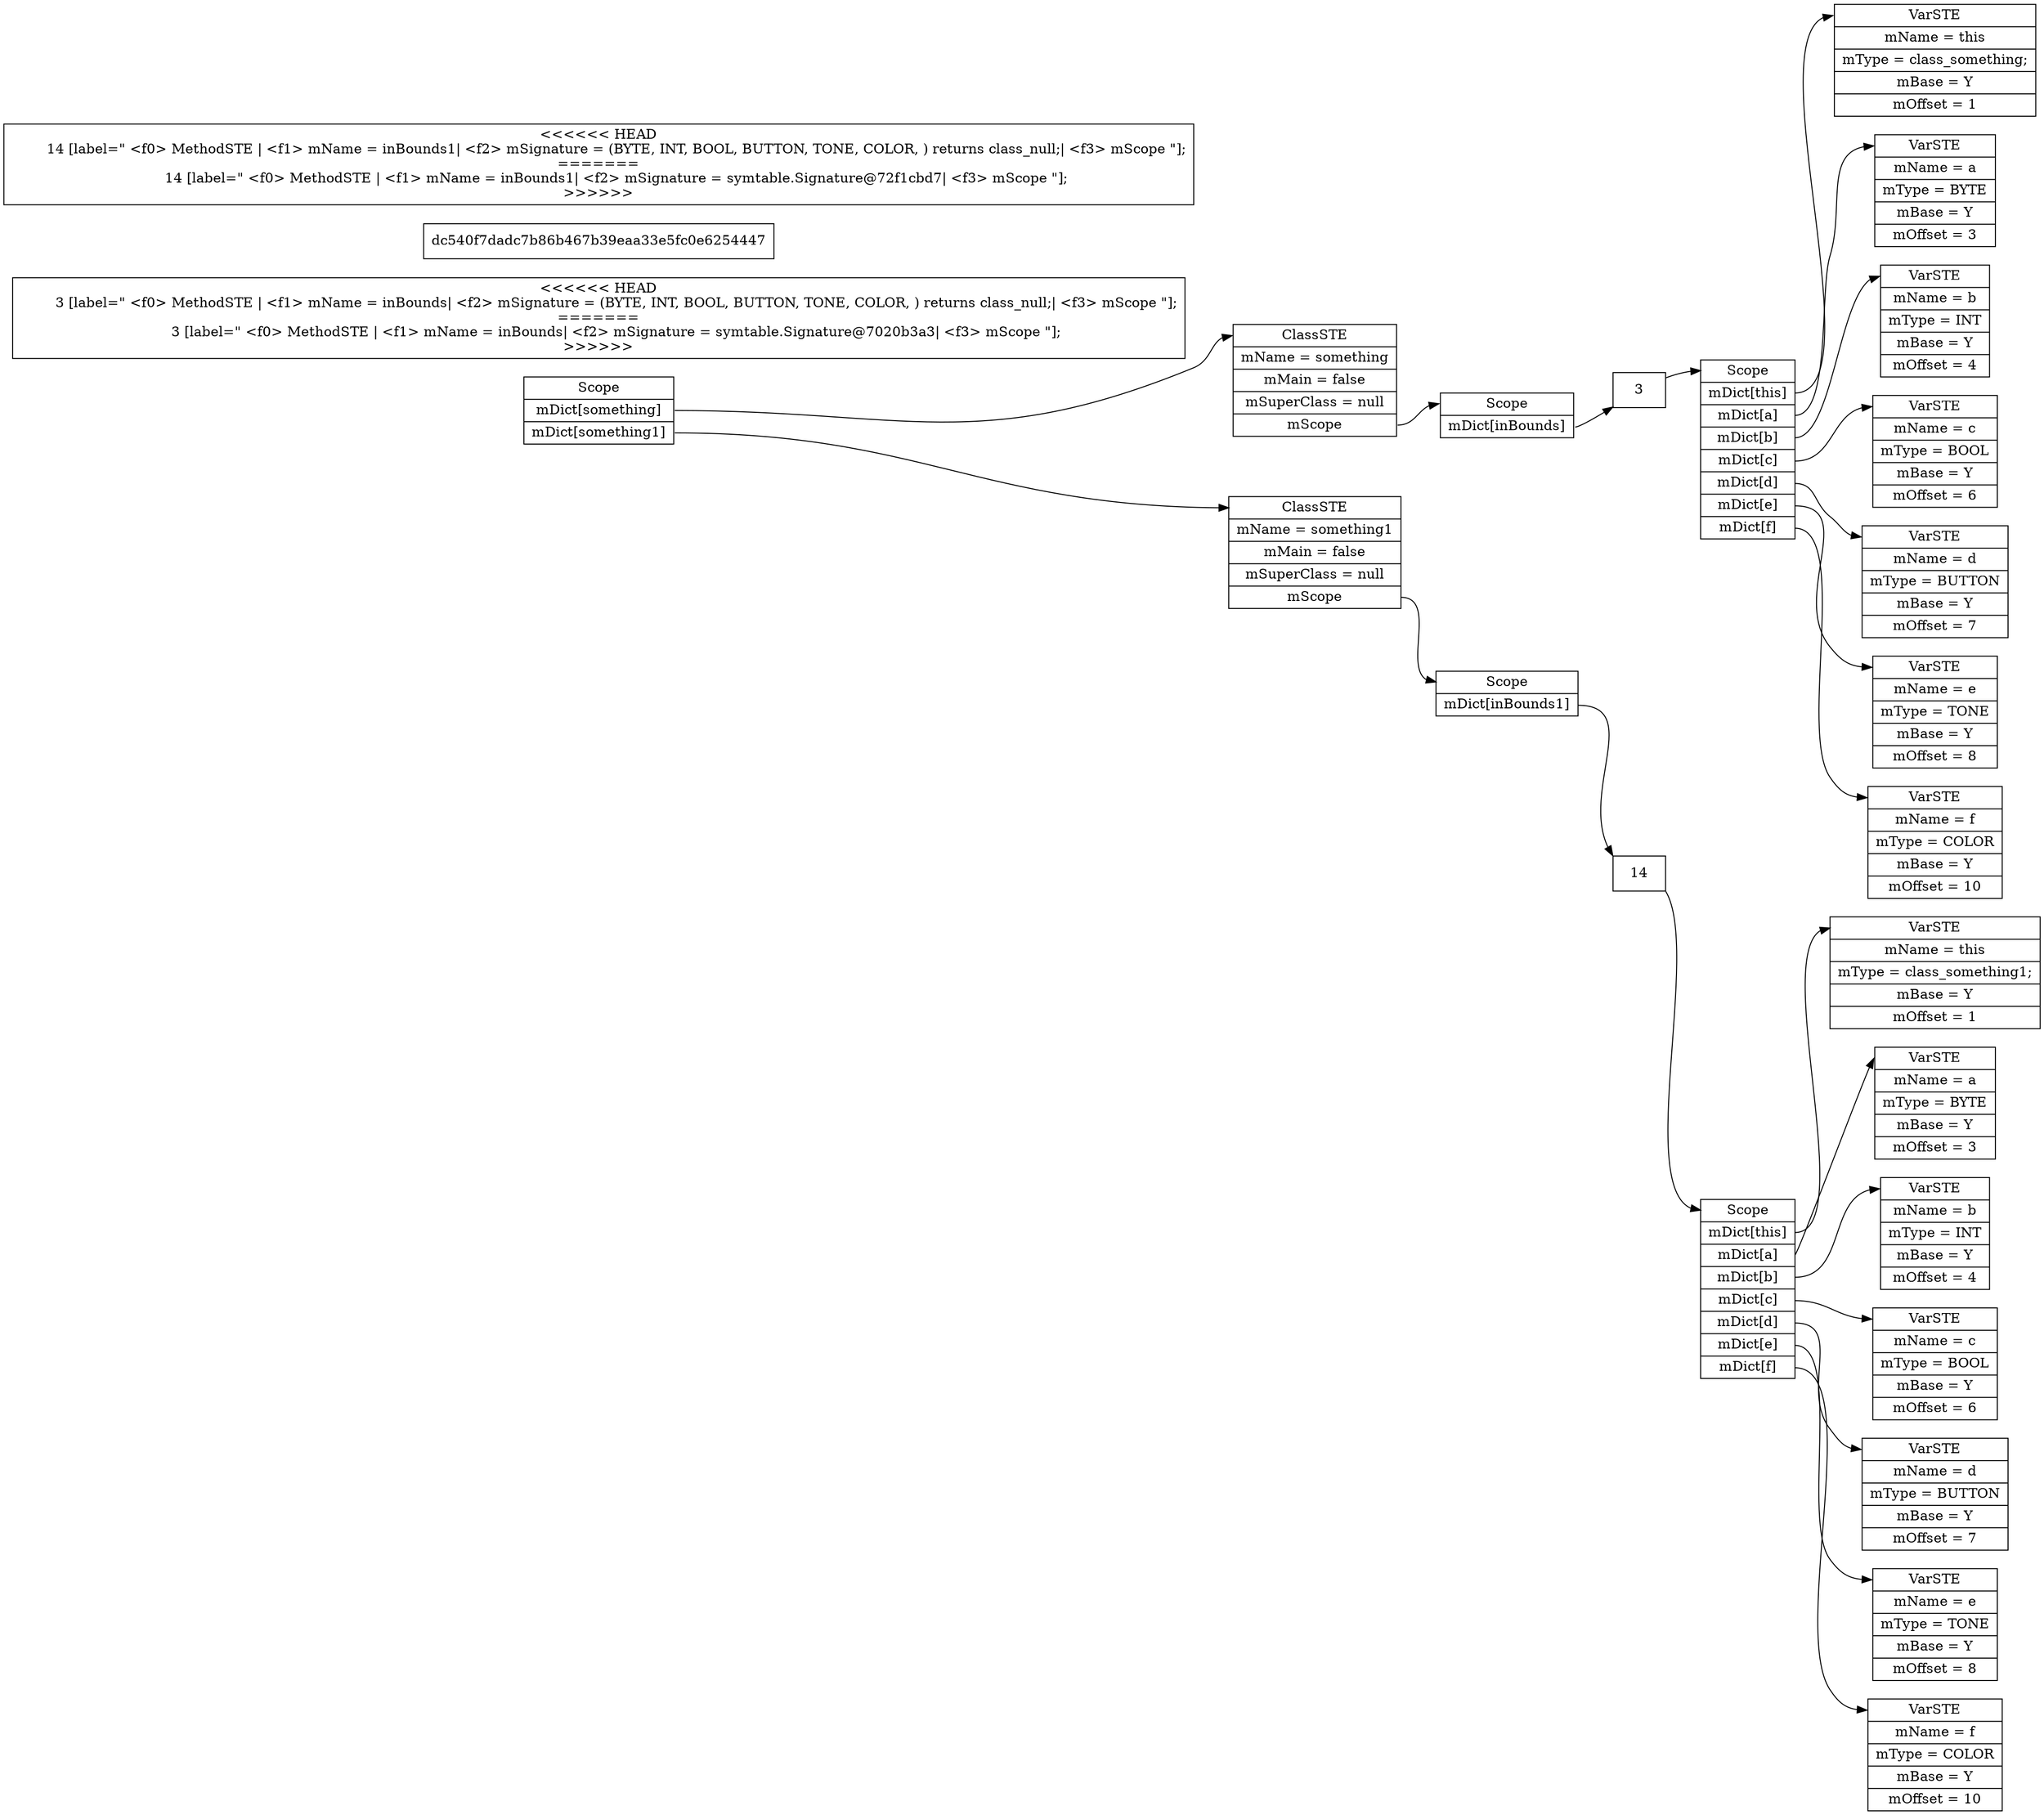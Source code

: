 digraph SymTable {
	graph [rankdir="LR"];
	node [shape=record];
	0 [label=" <f0> Scope | <f1> mDict\[something\] | <f2> mDict\[something1\] "];
	0:<f1> -> 1:<f0>;
	1 [label=" <f0> ClassSTE | <f1> mName = something| <f2> mMain = false| <f3> mSuperClass = null| <f4> mScope "];
	1:<f4> -> 2:<f0>;
	2 [label=" <f0> Scope | <f1> mDict\[inBounds\] "];
	2:<f1> -> 3:<f0>;
<<<<<<< HEAD
	3 [label=" <f0> MethodSTE | <f1> mName = inBounds| <f2> mSignature = (BYTE, INT, BOOL, BUTTON, TONE, COLOR, ) returns class_null;| <f3> mScope "];
=======
	3 [label=" <f0> MethodSTE | <f1> mName = inBounds| <f2> mSignature = symtable.Signature@7020b3a3| <f3> mScope "];
>>>>>>> dc540f7dadc7b86b467b39eaa33e5fc0e6254447
	3:<f3> -> 4:<f0>;
	4 [label=" <f0> Scope | <f1> mDict\[this\] | <f2> mDict\[a\] | <f3> mDict\[b\] | <f4> mDict\[c\] | <f5> mDict\[d\] | <f6> mDict\[e\] | <f7> mDict\[f\] "];
	4:<f1> -> 5:<f0>;
	5 [label=" <f0> VarSTE | <f1> mName = this| <f2> mType = class_something;| <f3> mBase = Y| <f4> mOffset = 1"];
	4:<f2> -> 6:<f0>;
	6 [label=" <f0> VarSTE | <f1> mName = a| <f2> mType = BYTE| <f3> mBase = Y| <f4> mOffset = 3"];
	4:<f3> -> 7:<f0>;
	7 [label=" <f0> VarSTE | <f1> mName = b| <f2> mType = INT| <f3> mBase = Y| <f4> mOffset = 4"];
	4:<f4> -> 8:<f0>;
	8 [label=" <f0> VarSTE | <f1> mName = c| <f2> mType = BOOL| <f3> mBase = Y| <f4> mOffset = 6"];
	4:<f5> -> 9:<f0>;
	9 [label=" <f0> VarSTE | <f1> mName = d| <f2> mType = BUTTON| <f3> mBase = Y| <f4> mOffset = 7"];
	4:<f6> -> 10:<f0>;
	10 [label=" <f0> VarSTE | <f1> mName = e| <f2> mType = TONE| <f3> mBase = Y| <f4> mOffset = 8"];
	4:<f7> -> 11:<f0>;
	11 [label=" <f0> VarSTE | <f1> mName = f| <f2> mType = COLOR| <f3> mBase = Y| <f4> mOffset = 10"];
	0:<f2> -> 12:<f0>;
	12 [label=" <f0> ClassSTE | <f1> mName = something1| <f2> mMain = false| <f3> mSuperClass = null| <f4> mScope "];
	12:<f4> -> 13:<f0>;
	13 [label=" <f0> Scope | <f1> mDict\[inBounds1\] "];
	13:<f1> -> 14:<f0>;
<<<<<<< HEAD
	14 [label=" <f0> MethodSTE | <f1> mName = inBounds1| <f2> mSignature = (BYTE, INT, BOOL, BUTTON, TONE, COLOR, ) returns class_null;| <f3> mScope "];
=======
	14 [label=" <f0> MethodSTE | <f1> mName = inBounds1| <f2> mSignature = symtable.Signature@72f1cbd7| <f3> mScope "];
>>>>>>> dc540f7dadc7b86b467b39eaa33e5fc0e6254447
	14:<f3> -> 15:<f0>;
	15 [label=" <f0> Scope | <f1> mDict\[this\] | <f2> mDict\[a\] | <f3> mDict\[b\] | <f4> mDict\[c\] | <f5> mDict\[d\] | <f6> mDict\[e\] | <f7> mDict\[f\] "];
	15:<f1> -> 16:<f0>;
	16 [label=" <f0> VarSTE | <f1> mName = this| <f2> mType = class_something1;| <f3> mBase = Y| <f4> mOffset = 1"];
	15:<f2> -> 17:<f0>;
	17 [label=" <f0> VarSTE | <f1> mName = a| <f2> mType = BYTE| <f3> mBase = Y| <f4> mOffset = 3"];
	15:<f3> -> 18:<f0>;
	18 [label=" <f0> VarSTE | <f1> mName = b| <f2> mType = INT| <f3> mBase = Y| <f4> mOffset = 4"];
	15:<f4> -> 19:<f0>;
	19 [label=" <f0> VarSTE | <f1> mName = c| <f2> mType = BOOL| <f3> mBase = Y| <f4> mOffset = 6"];
	15:<f5> -> 20:<f0>;
	20 [label=" <f0> VarSTE | <f1> mName = d| <f2> mType = BUTTON| <f3> mBase = Y| <f4> mOffset = 7"];
	15:<f6> -> 21:<f0>;
	21 [label=" <f0> VarSTE | <f1> mName = e| <f2> mType = TONE| <f3> mBase = Y| <f4> mOffset = 8"];
	15:<f7> -> 22:<f0>;
	22 [label=" <f0> VarSTE | <f1> mName = f| <f2> mType = COLOR| <f3> mBase = Y| <f4> mOffset = 10"];
}
